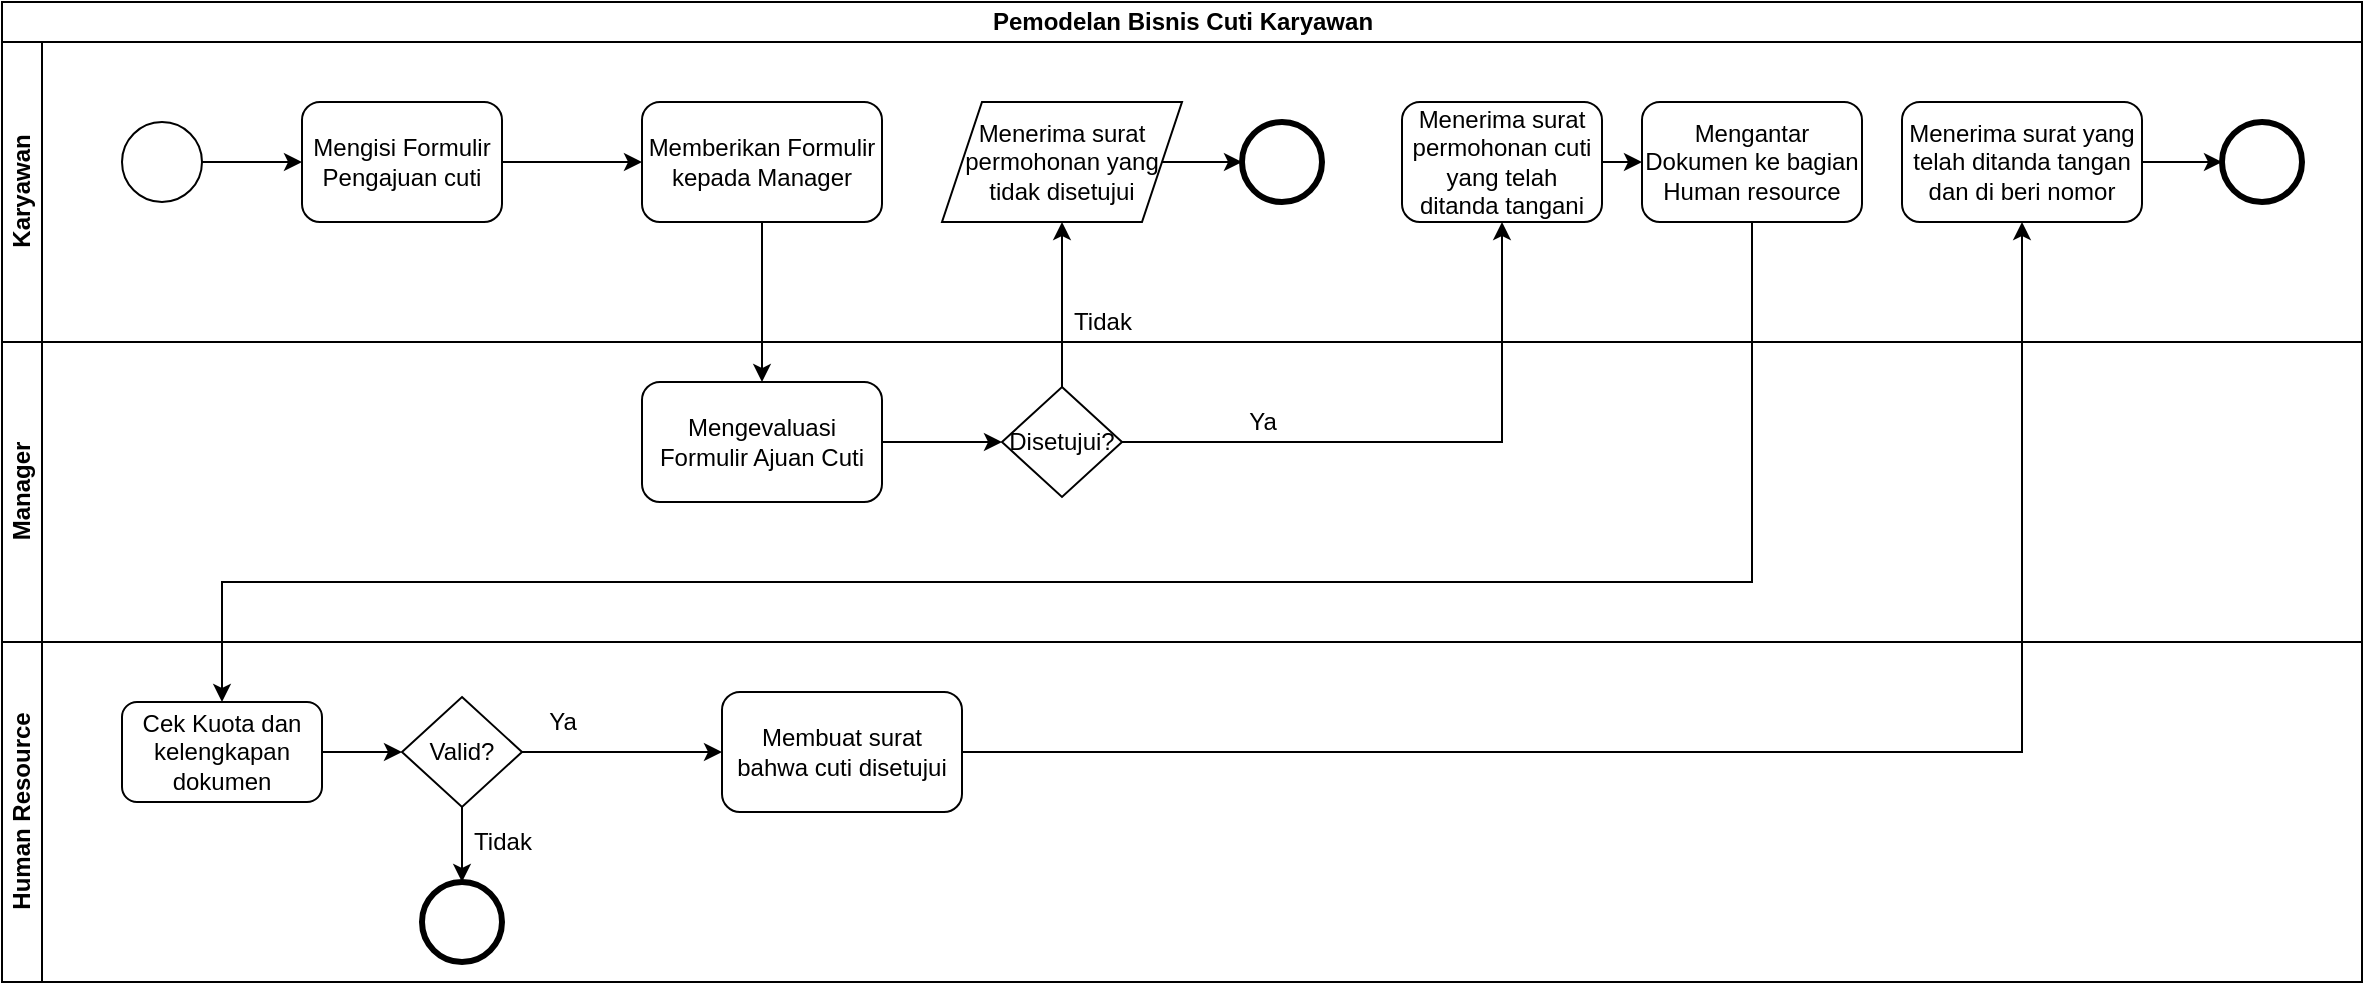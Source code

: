 <mxfile version="13.8.2" type="github"><diagram id="2hkVyVaRWN60kcIebYXN" name="Page-1"><mxGraphModel dx="1240" dy="674" grid="1" gridSize="10" guides="1" tooltips="1" connect="1" arrows="1" fold="1" page="1" pageScale="1" pageWidth="850" pageHeight="1100" math="0" shadow="0"><root><mxCell id="0"/><mxCell id="1" parent="0"/><mxCell id="XO2ayVLeyARKnn1RVpAp-1" value="Pemodelan Bisnis Cuti Karyawan" style="swimlane;html=1;childLayout=stackLayout;resizeParent=1;resizeParentMax=0;horizontal=1;startSize=20;horizontalStack=0;" vertex="1" parent="1"><mxGeometry x="80" y="20" width="1180" height="490" as="geometry"/></mxCell><mxCell id="XO2ayVLeyARKnn1RVpAp-2" value="Karyawan" style="swimlane;html=1;startSize=20;horizontal=0;" vertex="1" parent="XO2ayVLeyARKnn1RVpAp-1"><mxGeometry y="20" width="1180" height="150" as="geometry"/></mxCell><mxCell id="XO2ayVLeyARKnn1RVpAp-11" style="edgeStyle=orthogonalEdgeStyle;rounded=0;orthogonalLoop=1;jettySize=auto;html=1;exitX=1;exitY=0.5;exitDx=0;exitDy=0;" edge="1" parent="XO2ayVLeyARKnn1RVpAp-2" source="XO2ayVLeyARKnn1RVpAp-9" target="XO2ayVLeyARKnn1RVpAp-10"><mxGeometry relative="1" as="geometry"/></mxCell><mxCell id="XO2ayVLeyARKnn1RVpAp-9" value="" style="shape=mxgraph.bpmn.shape;html=1;verticalLabelPosition=bottom;labelBackgroundColor=#ffffff;verticalAlign=top;align=center;perimeter=ellipsePerimeter;outlineConnect=0;outline=standard;symbol=general;" vertex="1" parent="XO2ayVLeyARKnn1RVpAp-2"><mxGeometry x="60" y="40" width="40" height="40" as="geometry"/></mxCell><mxCell id="XO2ayVLeyARKnn1RVpAp-13" style="edgeStyle=orthogonalEdgeStyle;rounded=0;orthogonalLoop=1;jettySize=auto;html=1;exitX=1;exitY=0.5;exitDx=0;exitDy=0;entryX=0;entryY=0.5;entryDx=0;entryDy=0;" edge="1" parent="XO2ayVLeyARKnn1RVpAp-2" source="XO2ayVLeyARKnn1RVpAp-10" target="XO2ayVLeyARKnn1RVpAp-12"><mxGeometry relative="1" as="geometry"/></mxCell><mxCell id="XO2ayVLeyARKnn1RVpAp-10" value="Mengisi Formulir Pengajuan cuti" style="shape=ext;rounded=1;html=1;whiteSpace=wrap;" vertex="1" parent="XO2ayVLeyARKnn1RVpAp-2"><mxGeometry x="150" y="30" width="100" height="60" as="geometry"/></mxCell><mxCell id="XO2ayVLeyARKnn1RVpAp-12" value="Memberikan Formulir kepada Manager" style="shape=ext;rounded=1;html=1;whiteSpace=wrap;" vertex="1" parent="XO2ayVLeyARKnn1RVpAp-2"><mxGeometry x="320" y="30" width="120" height="60" as="geometry"/></mxCell><mxCell id="XO2ayVLeyARKnn1RVpAp-20" value="" style="shape=mxgraph.bpmn.shape;html=1;verticalLabelPosition=bottom;labelBackgroundColor=#ffffff;verticalAlign=top;align=center;perimeter=ellipsePerimeter;outlineConnect=0;outline=end;symbol=general;" vertex="1" parent="XO2ayVLeyARKnn1RVpAp-2"><mxGeometry x="620" y="40" width="40" height="40" as="geometry"/></mxCell><mxCell id="XO2ayVLeyARKnn1RVpAp-22" value="Tidak" style="text;html=1;align=center;verticalAlign=middle;resizable=0;points=[];autosize=1;" vertex="1" parent="XO2ayVLeyARKnn1RVpAp-2"><mxGeometry x="530" y="130" width="40" height="20" as="geometry"/></mxCell><mxCell id="XO2ayVLeyARKnn1RVpAp-25" style="edgeStyle=orthogonalEdgeStyle;rounded=0;orthogonalLoop=1;jettySize=auto;html=1;exitX=1;exitY=0.5;exitDx=0;exitDy=0;entryX=0;entryY=0.5;entryDx=0;entryDy=0;" edge="1" parent="XO2ayVLeyARKnn1RVpAp-2" source="XO2ayVLeyARKnn1RVpAp-23" target="XO2ayVLeyARKnn1RVpAp-20"><mxGeometry relative="1" as="geometry"/></mxCell><mxCell id="XO2ayVLeyARKnn1RVpAp-23" value="Menerima surat permohonan yang tidak disetujui" style="shape=parallelogram;perimeter=parallelogramPerimeter;whiteSpace=wrap;html=1;fixedSize=1;" vertex="1" parent="XO2ayVLeyARKnn1RVpAp-2"><mxGeometry x="470" y="30" width="120" height="60" as="geometry"/></mxCell><mxCell id="XO2ayVLeyARKnn1RVpAp-32" style="edgeStyle=orthogonalEdgeStyle;rounded=0;orthogonalLoop=1;jettySize=auto;html=1;exitX=1;exitY=0.5;exitDx=0;exitDy=0;entryX=0;entryY=0.5;entryDx=0;entryDy=0;" edge="1" parent="XO2ayVLeyARKnn1RVpAp-2" source="XO2ayVLeyARKnn1RVpAp-27" target="XO2ayVLeyARKnn1RVpAp-31"><mxGeometry relative="1" as="geometry"/></mxCell><mxCell id="XO2ayVLeyARKnn1RVpAp-27" value="Menerima surat permohonan cuti yang telah ditanda tangani" style="shape=ext;rounded=1;html=1;whiteSpace=wrap;" vertex="1" parent="XO2ayVLeyARKnn1RVpAp-2"><mxGeometry x="700" y="30" width="100" height="60" as="geometry"/></mxCell><mxCell id="XO2ayVLeyARKnn1RVpAp-31" value="Mengantar Dokumen ke bagian Human resource" style="shape=ext;rounded=1;html=1;whiteSpace=wrap;" vertex="1" parent="XO2ayVLeyARKnn1RVpAp-2"><mxGeometry x="820" y="30" width="110" height="60" as="geometry"/></mxCell><mxCell id="XO2ayVLeyARKnn1RVpAp-43" style="edgeStyle=orthogonalEdgeStyle;rounded=0;orthogonalLoop=1;jettySize=auto;html=1;exitX=1;exitY=0.5;exitDx=0;exitDy=0;entryX=0;entryY=0.5;entryDx=0;entryDy=0;" edge="1" parent="XO2ayVLeyARKnn1RVpAp-2" source="XO2ayVLeyARKnn1RVpAp-39" target="XO2ayVLeyARKnn1RVpAp-42"><mxGeometry relative="1" as="geometry"/></mxCell><mxCell id="XO2ayVLeyARKnn1RVpAp-39" value="Menerima surat yang telah ditanda tangan dan di beri nomor" style="shape=ext;rounded=1;html=1;whiteSpace=wrap;" vertex="1" parent="XO2ayVLeyARKnn1RVpAp-2"><mxGeometry x="950" y="30" width="120" height="60" as="geometry"/></mxCell><mxCell id="XO2ayVLeyARKnn1RVpAp-42" value="" style="shape=mxgraph.bpmn.shape;html=1;verticalLabelPosition=bottom;labelBackgroundColor=#ffffff;verticalAlign=top;align=center;perimeter=ellipsePerimeter;outlineConnect=0;outline=end;symbol=general;" vertex="1" parent="XO2ayVLeyARKnn1RVpAp-2"><mxGeometry x="1110" y="40" width="40" height="40" as="geometry"/></mxCell><mxCell id="XO2ayVLeyARKnn1RVpAp-3" value="Manager" style="swimlane;html=1;startSize=20;horizontal=0;" vertex="1" parent="XO2ayVLeyARKnn1RVpAp-1"><mxGeometry y="170" width="1180" height="150" as="geometry"/></mxCell><mxCell id="XO2ayVLeyARKnn1RVpAp-17" style="edgeStyle=orthogonalEdgeStyle;rounded=0;orthogonalLoop=1;jettySize=auto;html=1;exitX=1;exitY=0.5;exitDx=0;exitDy=0;entryX=0;entryY=0.5;entryDx=0;entryDy=0;" edge="1" parent="XO2ayVLeyARKnn1RVpAp-3" source="XO2ayVLeyARKnn1RVpAp-15" target="XO2ayVLeyARKnn1RVpAp-16"><mxGeometry relative="1" as="geometry"/></mxCell><mxCell id="XO2ayVLeyARKnn1RVpAp-15" value="Mengevaluasi Formulir Ajuan Cuti" style="shape=ext;rounded=1;html=1;whiteSpace=wrap;" vertex="1" parent="XO2ayVLeyARKnn1RVpAp-3"><mxGeometry x="320" y="20" width="120" height="60" as="geometry"/></mxCell><mxCell id="XO2ayVLeyARKnn1RVpAp-16" value="Disetujui?" style="rhombus;whiteSpace=wrap;html=1;" vertex="1" parent="XO2ayVLeyARKnn1RVpAp-3"><mxGeometry x="500" y="22.5" width="60" height="55" as="geometry"/></mxCell><mxCell id="XO2ayVLeyARKnn1RVpAp-19" style="edgeStyle=orthogonalEdgeStyle;rounded=0;orthogonalLoop=1;jettySize=auto;html=1;exitX=0.5;exitY=1;exitDx=0;exitDy=0;entryX=0.5;entryY=0;entryDx=0;entryDy=0;" edge="1" parent="XO2ayVLeyARKnn1RVpAp-1" source="XO2ayVLeyARKnn1RVpAp-12" target="XO2ayVLeyARKnn1RVpAp-15"><mxGeometry relative="1" as="geometry"/></mxCell><mxCell id="XO2ayVLeyARKnn1RVpAp-24" style="edgeStyle=orthogonalEdgeStyle;rounded=0;orthogonalLoop=1;jettySize=auto;html=1;exitX=0.5;exitY=0;exitDx=0;exitDy=0;entryX=0.5;entryY=1;entryDx=0;entryDy=0;" edge="1" parent="XO2ayVLeyARKnn1RVpAp-1" source="XO2ayVLeyARKnn1RVpAp-16" target="XO2ayVLeyARKnn1RVpAp-23"><mxGeometry relative="1" as="geometry"/></mxCell><mxCell id="XO2ayVLeyARKnn1RVpAp-28" style="edgeStyle=orthogonalEdgeStyle;rounded=0;orthogonalLoop=1;jettySize=auto;html=1;exitX=1;exitY=0.5;exitDx=0;exitDy=0;entryX=0.5;entryY=1;entryDx=0;entryDy=0;" edge="1" parent="XO2ayVLeyARKnn1RVpAp-1" source="XO2ayVLeyARKnn1RVpAp-16" target="XO2ayVLeyARKnn1RVpAp-27"><mxGeometry relative="1" as="geometry"/></mxCell><mxCell id="XO2ayVLeyARKnn1RVpAp-33" style="edgeStyle=orthogonalEdgeStyle;rounded=0;orthogonalLoop=1;jettySize=auto;html=1;exitX=0.5;exitY=1;exitDx=0;exitDy=0;" edge="1" parent="XO2ayVLeyARKnn1RVpAp-1" source="XO2ayVLeyARKnn1RVpAp-31" target="XO2ayVLeyARKnn1RVpAp-29"><mxGeometry relative="1" as="geometry"><Array as="points"><mxPoint x="875" y="290"/><mxPoint x="110" y="290"/></Array></mxGeometry></mxCell><mxCell id="XO2ayVLeyARKnn1RVpAp-4" value="Human Resource" style="swimlane;html=1;startSize=20;horizontal=0;" vertex="1" parent="XO2ayVLeyARKnn1RVpAp-1"><mxGeometry y="320" width="1180" height="170" as="geometry"/></mxCell><mxCell id="XO2ayVLeyARKnn1RVpAp-35" style="edgeStyle=orthogonalEdgeStyle;rounded=0;orthogonalLoop=1;jettySize=auto;html=1;exitX=1;exitY=0.5;exitDx=0;exitDy=0;entryX=0;entryY=0.5;entryDx=0;entryDy=0;" edge="1" parent="XO2ayVLeyARKnn1RVpAp-4" source="XO2ayVLeyARKnn1RVpAp-29" target="XO2ayVLeyARKnn1RVpAp-34"><mxGeometry relative="1" as="geometry"/></mxCell><mxCell id="XO2ayVLeyARKnn1RVpAp-29" value="Cek Kuota dan kelengkapan dokumen" style="shape=ext;rounded=1;html=1;whiteSpace=wrap;" vertex="1" parent="XO2ayVLeyARKnn1RVpAp-4"><mxGeometry x="60" y="30" width="100" height="50" as="geometry"/></mxCell><mxCell id="XO2ayVLeyARKnn1RVpAp-37" style="edgeStyle=orthogonalEdgeStyle;rounded=0;orthogonalLoop=1;jettySize=auto;html=1;exitX=0.5;exitY=1;exitDx=0;exitDy=0;entryX=0.5;entryY=0;entryDx=0;entryDy=0;" edge="1" parent="XO2ayVLeyARKnn1RVpAp-4" source="XO2ayVLeyARKnn1RVpAp-34" target="XO2ayVLeyARKnn1RVpAp-36"><mxGeometry relative="1" as="geometry"/></mxCell><mxCell id="XO2ayVLeyARKnn1RVpAp-41" style="edgeStyle=orthogonalEdgeStyle;rounded=0;orthogonalLoop=1;jettySize=auto;html=1;exitX=1;exitY=0.5;exitDx=0;exitDy=0;entryX=0;entryY=0.5;entryDx=0;entryDy=0;" edge="1" parent="XO2ayVLeyARKnn1RVpAp-4" source="XO2ayVLeyARKnn1RVpAp-34" target="XO2ayVLeyARKnn1RVpAp-38"><mxGeometry relative="1" as="geometry"/></mxCell><mxCell id="XO2ayVLeyARKnn1RVpAp-34" value="Valid?" style="rhombus;whiteSpace=wrap;html=1;" vertex="1" parent="XO2ayVLeyARKnn1RVpAp-4"><mxGeometry x="200" y="27.5" width="60" height="55" as="geometry"/></mxCell><mxCell id="XO2ayVLeyARKnn1RVpAp-36" value="" style="shape=mxgraph.bpmn.shape;html=1;verticalLabelPosition=bottom;labelBackgroundColor=#ffffff;verticalAlign=top;align=center;perimeter=ellipsePerimeter;outlineConnect=0;outline=end;symbol=general;" vertex="1" parent="XO2ayVLeyARKnn1RVpAp-4"><mxGeometry x="210" y="120" width="40" height="40" as="geometry"/></mxCell><mxCell id="XO2ayVLeyARKnn1RVpAp-38" value="Membuat surat bahwa cuti disetujui" style="shape=ext;rounded=1;html=1;whiteSpace=wrap;" vertex="1" parent="XO2ayVLeyARKnn1RVpAp-4"><mxGeometry x="360" y="25" width="120" height="60" as="geometry"/></mxCell><mxCell id="XO2ayVLeyARKnn1RVpAp-45" value="Tidak" style="text;html=1;align=center;verticalAlign=middle;resizable=0;points=[];autosize=1;" vertex="1" parent="XO2ayVLeyARKnn1RVpAp-4"><mxGeometry x="230" y="90" width="40" height="20" as="geometry"/></mxCell><mxCell id="XO2ayVLeyARKnn1RVpAp-40" style="edgeStyle=orthogonalEdgeStyle;rounded=0;orthogonalLoop=1;jettySize=auto;html=1;exitX=1;exitY=0.5;exitDx=0;exitDy=0;entryX=0.5;entryY=1;entryDx=0;entryDy=0;" edge="1" parent="XO2ayVLeyARKnn1RVpAp-1" source="XO2ayVLeyARKnn1RVpAp-38" target="XO2ayVLeyARKnn1RVpAp-39"><mxGeometry relative="1" as="geometry"/></mxCell><mxCell id="XO2ayVLeyARKnn1RVpAp-44" value="Ya" style="text;html=1;align=center;verticalAlign=middle;resizable=0;points=[];autosize=1;" vertex="1" parent="1"><mxGeometry x="695" y="220" width="30" height="20" as="geometry"/></mxCell><mxCell id="XO2ayVLeyARKnn1RVpAp-46" value="Ya" style="text;html=1;align=center;verticalAlign=middle;resizable=0;points=[];autosize=1;" vertex="1" parent="1"><mxGeometry x="345" y="370" width="30" height="20" as="geometry"/></mxCell></root></mxGraphModel></diagram></mxfile>